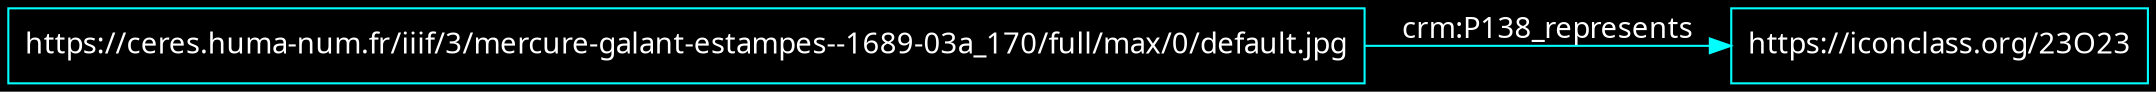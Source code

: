 digraph {
    graph [bgcolor=black]
    rankdir=LR
    node [color=white,fontcolor=white,fontname="American Typewriter",shape=box]
    edge [color=white,fontcolor=white,fontname="American Typewriter"]
    

    layout=dot
node [color=cyan,fontcolor=white]
edge [color=cyan,fontcolor=white]
"https://ceres.huma-num.fr/iiif/3/mercure-galant-estampes--1689-03a_170/full/max/0/default.jpg" -> "https://iconclass.org/23O23" [label="crm:P138_represents"]
}
